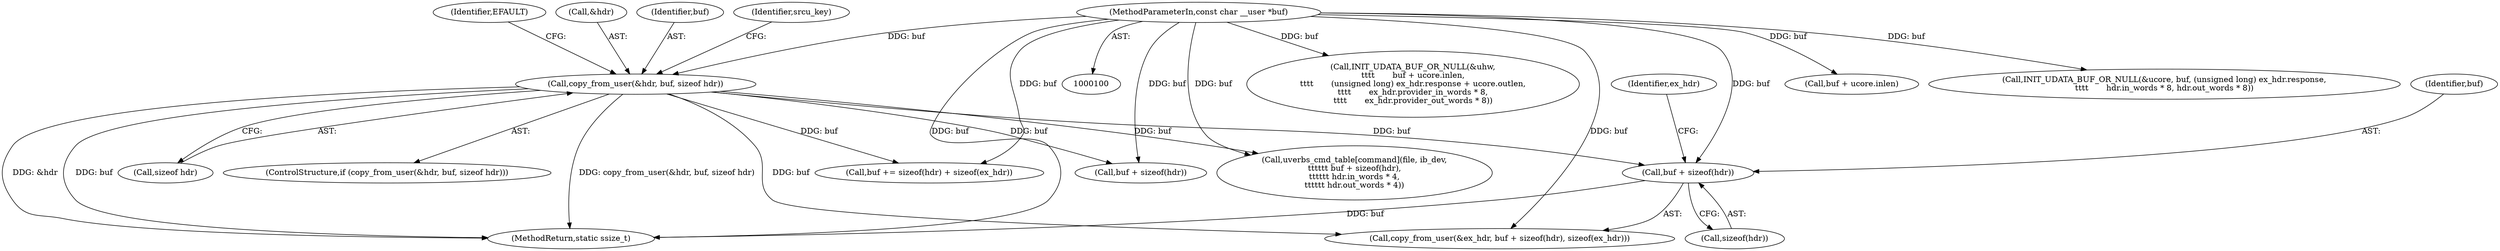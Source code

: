 digraph "0_linux_e6bd18f57aad1a2d1ef40e646d03ed0f2515c9e3_1@API" {
"1000345" [label="(Call,buf + sizeof(hdr))"];
"1000135" [label="(Call,copy_from_user(&hdr, buf, sizeof hdr))"];
"1000102" [label="(MethodParameterIn,const char __user *buf)"];
"1000350" [label="(Identifier,ex_hdr)"];
"1000481" [label="(Call,INIT_UDATA_BUF_OR_NULL(&uhw,\n\t\t\t\t       buf + ucore.inlen,\n\t\t\t\t       (unsigned long) ex_hdr.response + ucore.outlen,\n\t\t\t\t       ex_hdr.provider_in_words * 8,\n\t\t\t\t       ex_hdr.provider_out_words * 8))"];
"1000139" [label="(Call,sizeof hdr)"];
"1000484" [label="(Call,buf + ucore.inlen)"];
"1000345" [label="(Call,buf + sizeof(hdr))"];
"1000462" [label="(Call,INIT_UDATA_BUF_OR_NULL(&ucore, buf, (unsigned long) ex_hdr.response,\n\t\t\t\t       hdr.in_words * 8, hdr.out_words * 8))"];
"1000364" [label="(Call,buf += sizeof(hdr) + sizeof(ex_hdr))"];
"1000273" [label="(Call,buf + sizeof(hdr))"];
"1000143" [label="(Identifier,EFAULT)"];
"1000134" [label="(ControlStructure,if (copy_from_user(&hdr, buf, sizeof hdr)))"];
"1000540" [label="(MethodReturn,static ssize_t)"];
"1000102" [label="(MethodParameterIn,const char __user *buf)"];
"1000270" [label="(Call,uverbs_cmd_table[command](file, ib_dev,\n\t\t\t\t\t\t buf + sizeof(hdr),\n\t\t\t\t\t\t hdr.in_words * 4,\n\t\t\t\t\t\t hdr.out_words * 4))"];
"1000346" [label="(Identifier,buf)"];
"1000135" [label="(Call,copy_from_user(&hdr, buf, sizeof hdr))"];
"1000136" [label="(Call,&hdr)"];
"1000138" [label="(Identifier,buf)"];
"1000342" [label="(Call,copy_from_user(&ex_hdr, buf + sizeof(hdr), sizeof(ex_hdr)))"];
"1000347" [label="(Call,sizeof(hdr))"];
"1000145" [label="(Identifier,srcu_key)"];
"1000345" -> "1000342"  [label="AST: "];
"1000345" -> "1000347"  [label="CFG: "];
"1000346" -> "1000345"  [label="AST: "];
"1000347" -> "1000345"  [label="AST: "];
"1000350" -> "1000345"  [label="CFG: "];
"1000345" -> "1000540"  [label="DDG: buf"];
"1000135" -> "1000345"  [label="DDG: buf"];
"1000102" -> "1000345"  [label="DDG: buf"];
"1000135" -> "1000134"  [label="AST: "];
"1000135" -> "1000139"  [label="CFG: "];
"1000136" -> "1000135"  [label="AST: "];
"1000138" -> "1000135"  [label="AST: "];
"1000139" -> "1000135"  [label="AST: "];
"1000143" -> "1000135"  [label="CFG: "];
"1000145" -> "1000135"  [label="CFG: "];
"1000135" -> "1000540"  [label="DDG: copy_from_user(&hdr, buf, sizeof hdr)"];
"1000135" -> "1000540"  [label="DDG: &hdr"];
"1000135" -> "1000540"  [label="DDG: buf"];
"1000102" -> "1000135"  [label="DDG: buf"];
"1000135" -> "1000270"  [label="DDG: buf"];
"1000135" -> "1000273"  [label="DDG: buf"];
"1000135" -> "1000342"  [label="DDG: buf"];
"1000135" -> "1000364"  [label="DDG: buf"];
"1000102" -> "1000100"  [label="AST: "];
"1000102" -> "1000540"  [label="DDG: buf"];
"1000102" -> "1000270"  [label="DDG: buf"];
"1000102" -> "1000273"  [label="DDG: buf"];
"1000102" -> "1000342"  [label="DDG: buf"];
"1000102" -> "1000364"  [label="DDG: buf"];
"1000102" -> "1000462"  [label="DDG: buf"];
"1000102" -> "1000481"  [label="DDG: buf"];
"1000102" -> "1000484"  [label="DDG: buf"];
}
